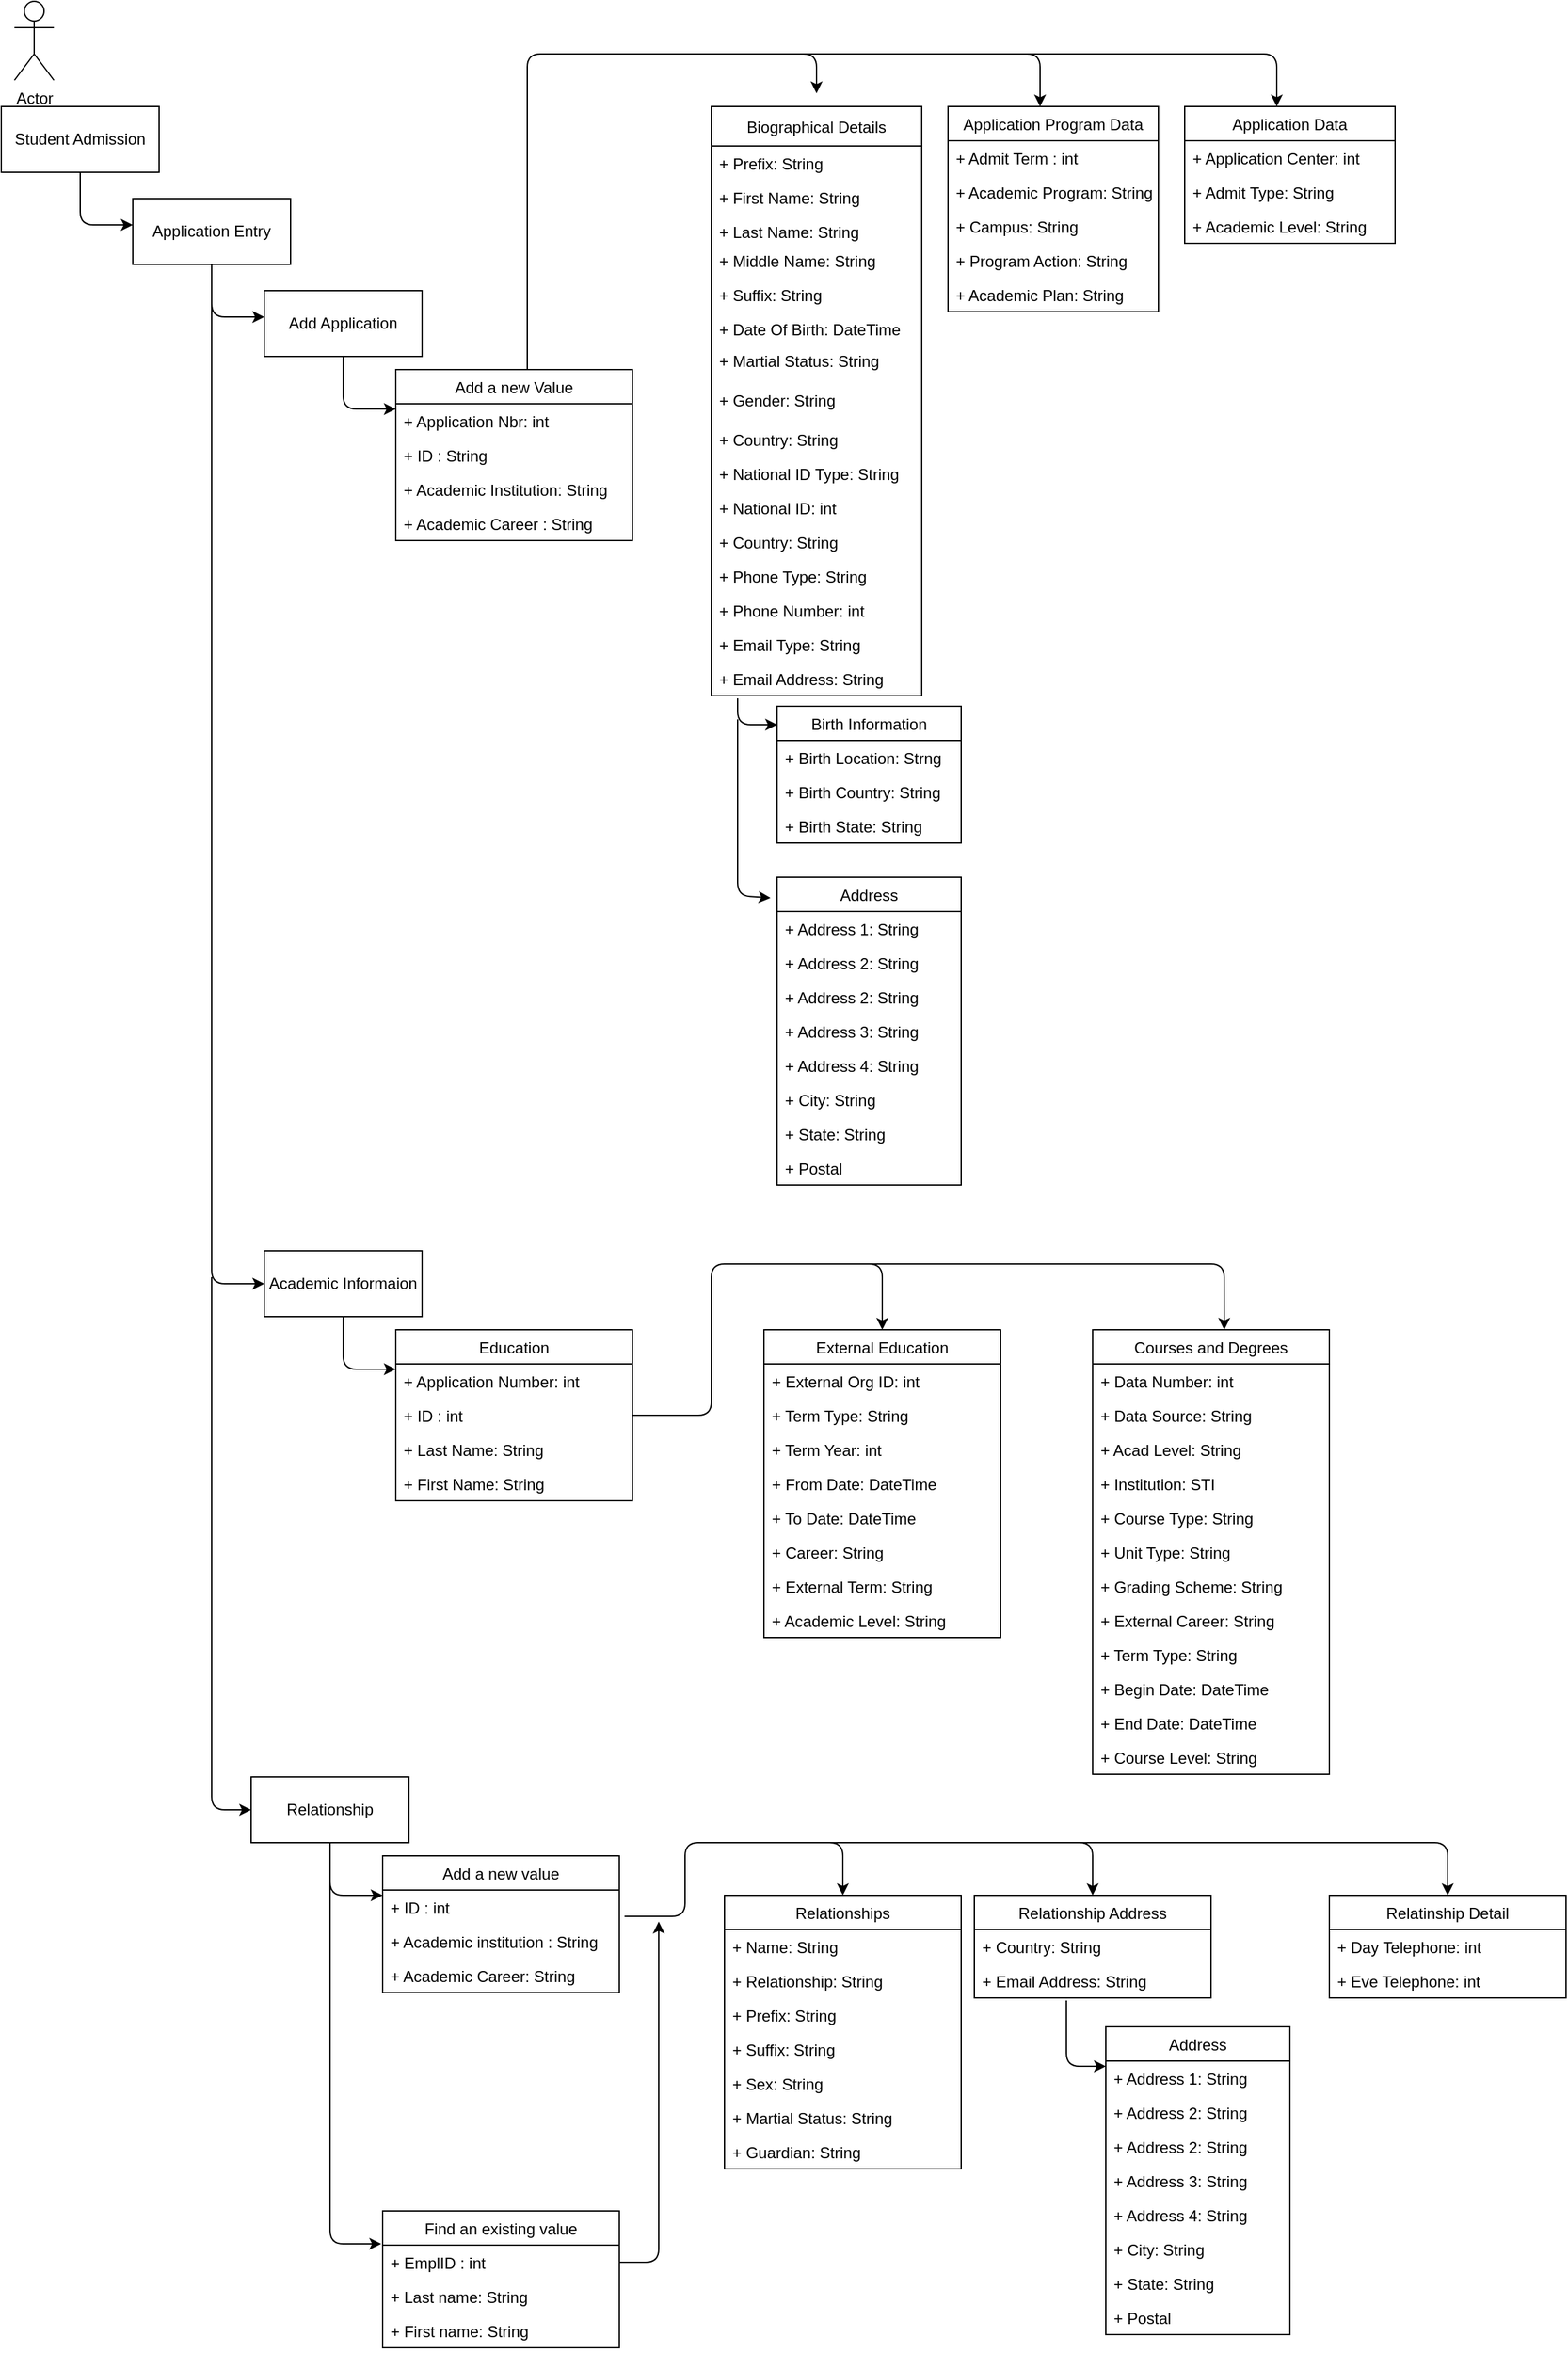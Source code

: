<mxfile compressed="false" version="13.7.3" type="github">
  <diagram id="Xkr1ojVR8jTouUEQAdM9" name="Page-1">
    <mxGraphModel dx="1279" dy="1789" grid="1" gridSize="10" guides="1" tooltips="1" connect="1" arrows="1" fold="1" page="1" pageScale="1" pageWidth="850" pageHeight="1100" background="none" math="0" shadow="0">
      <root>
        <mxCell id="0" />
        <mxCell id="1" parent="0" />
        <mxCell id="yJipTLfowuC2AWkGN2Az-1" value="Student Admission" style="rounded=0;whiteSpace=wrap;html=1;" parent="1" vertex="1">
          <mxGeometry x="20" y="-1000" width="120" height="50" as="geometry" />
        </mxCell>
        <mxCell id="yJipTLfowuC2AWkGN2Az-3" value="" style="endArrow=classic;html=1;exitX=0.5;exitY=1;exitDx=0;exitDy=0;" parent="1" source="yJipTLfowuC2AWkGN2Az-1" edge="1">
          <mxGeometry width="50" height="50" relative="1" as="geometry">
            <mxPoint x="80" y="-890" as="sourcePoint" />
            <mxPoint x="120" y="-910" as="targetPoint" />
            <Array as="points">
              <mxPoint x="80" y="-910" />
            </Array>
          </mxGeometry>
        </mxCell>
        <mxCell id="yJipTLfowuC2AWkGN2Az-4" value="Application Entry" style="rounded=0;whiteSpace=wrap;html=1;" parent="1" vertex="1">
          <mxGeometry x="120" y="-930" width="120" height="50" as="geometry" />
        </mxCell>
        <mxCell id="yJipTLfowuC2AWkGN2Az-5" value="" style="endArrow=classic;html=1;exitX=0.5;exitY=1;exitDx=0;exitDy=0;" parent="1" edge="1">
          <mxGeometry width="50" height="50" relative="1" as="geometry">
            <mxPoint x="180" y="-880" as="sourcePoint" />
            <mxPoint x="220" y="-840" as="targetPoint" />
            <Array as="points">
              <mxPoint x="180" y="-840" />
            </Array>
          </mxGeometry>
        </mxCell>
        <mxCell id="yJipTLfowuC2AWkGN2Az-7" value="Add Application" style="rounded=0;whiteSpace=wrap;html=1;" parent="1" vertex="1">
          <mxGeometry x="220" y="-860" width="120" height="50" as="geometry" />
        </mxCell>
        <mxCell id="yJipTLfowuC2AWkGN2Az-8" value="" style="endArrow=classic;html=1;exitX=0.5;exitY=1;exitDx=0;exitDy=0;" parent="1" edge="1">
          <mxGeometry width="50" height="50" relative="1" as="geometry">
            <mxPoint x="280" y="-810" as="sourcePoint" />
            <mxPoint x="320" y="-770" as="targetPoint" />
            <Array as="points">
              <mxPoint x="280" y="-770" />
            </Array>
          </mxGeometry>
        </mxCell>
        <mxCell id="yJipTLfowuC2AWkGN2Az-23" value="" style="endArrow=classic;html=1;" parent="1" edge="1">
          <mxGeometry width="50" height="50" relative="1" as="geometry">
            <mxPoint x="420" y="-800" as="sourcePoint" />
            <mxPoint x="640" y="-1010" as="targetPoint" />
            <Array as="points">
              <mxPoint x="420" y="-1040" />
              <mxPoint x="640" y="-1040" />
            </Array>
          </mxGeometry>
        </mxCell>
        <mxCell id="yJipTLfowuC2AWkGN2Az-25" value="" style="endArrow=classic;html=1;" parent="1" edge="1">
          <mxGeometry width="50" height="50" relative="1" as="geometry">
            <mxPoint x="620" y="-1040" as="sourcePoint" />
            <mxPoint x="810" y="-1000" as="targetPoint" />
            <Array as="points">
              <mxPoint x="810" y="-1040" />
            </Array>
          </mxGeometry>
        </mxCell>
        <mxCell id="yJipTLfowuC2AWkGN2Az-30" value="" style="endArrow=classic;html=1;" parent="1" edge="1">
          <mxGeometry width="50" height="50" relative="1" as="geometry">
            <mxPoint x="800" y="-1040" as="sourcePoint" />
            <mxPoint x="990" y="-1000" as="targetPoint" />
            <Array as="points">
              <mxPoint x="990" y="-1040" />
            </Array>
          </mxGeometry>
        </mxCell>
        <mxCell id="yJipTLfowuC2AWkGN2Az-39" value="" style="endArrow=classic;html=1;" parent="1" edge="1">
          <mxGeometry width="50" height="50" relative="1" as="geometry">
            <mxPoint x="580" y="-550" as="sourcePoint" />
            <mxPoint x="610" y="-530" as="targetPoint" />
            <Array as="points">
              <mxPoint x="580" y="-530" />
            </Array>
          </mxGeometry>
        </mxCell>
        <mxCell id="yJipTLfowuC2AWkGN2Az-51" value="+ Gender: String" style="text;strokeColor=none;fillColor=none;align=left;verticalAlign=top;spacingLeft=4;spacingRight=4;overflow=hidden;rotatable=0;points=[[0,0.5],[1,0.5]];portConstraint=eastwest;" parent="1" vertex="1">
          <mxGeometry x="560" y="-790" width="160" height="26" as="geometry" />
        </mxCell>
        <mxCell id="yJipTLfowuC2AWkGN2Az-68" value="" style="endArrow=classic;html=1;entryX=-0.036;entryY=0.067;entryDx=0;entryDy=0;entryPerimeter=0;" parent="1" target="yJipTLfowuC2AWkGN2Az-74" edge="1">
          <mxGeometry width="50" height="50" relative="1" as="geometry">
            <mxPoint x="580" y="-534" as="sourcePoint" />
            <mxPoint x="610" y="-374" as="targetPoint" />
            <Array as="points">
              <mxPoint x="580" y="-400" />
            </Array>
          </mxGeometry>
        </mxCell>
        <mxCell id="BVpUQjcPfSpx3a0FSW65-1" value="" style="endArrow=classic;html=1;entryX=0;entryY=0.5;entryDx=0;entryDy=0;" edge="1" parent="1" target="BVpUQjcPfSpx3a0FSW65-2">
          <mxGeometry width="50" height="50" relative="1" as="geometry">
            <mxPoint x="180" y="-850" as="sourcePoint" />
            <mxPoint x="220" y="-560" as="targetPoint" />
            <Array as="points">
              <mxPoint x="180" y="-105" />
            </Array>
          </mxGeometry>
        </mxCell>
        <mxCell id="BVpUQjcPfSpx3a0FSW65-2" value="Academic Informaion" style="rounded=0;whiteSpace=wrap;html=1;" vertex="1" parent="1">
          <mxGeometry x="220" y="-130" width="120" height="50" as="geometry" />
        </mxCell>
        <mxCell id="BVpUQjcPfSpx3a0FSW65-8" value="" style="endArrow=classic;html=1;exitX=0.5;exitY=1;exitDx=0;exitDy=0;" edge="1" parent="1">
          <mxGeometry width="50" height="50" relative="1" as="geometry">
            <mxPoint x="280" y="-80" as="sourcePoint" />
            <mxPoint x="320" y="-40" as="targetPoint" />
            <Array as="points">
              <mxPoint x="280" y="-40" />
            </Array>
          </mxGeometry>
        </mxCell>
        <mxCell id="BVpUQjcPfSpx3a0FSW65-14" value="" style="endArrow=classic;html=1;exitX=1;exitY=0.5;exitDx=0;exitDy=0;entryX=0.5;entryY=0;entryDx=0;entryDy=0;" edge="1" parent="1" source="BVpUQjcPfSpx3a0FSW65-5" target="BVpUQjcPfSpx3a0FSW65-9">
          <mxGeometry width="50" height="50" relative="1" as="geometry">
            <mxPoint x="510" y="40" as="sourcePoint" />
            <mxPoint x="560" y="-10" as="targetPoint" />
            <Array as="points">
              <mxPoint x="560" y="-5" />
              <mxPoint x="560" y="-120" />
              <mxPoint x="690" y="-120" />
            </Array>
          </mxGeometry>
        </mxCell>
        <mxCell id="BVpUQjcPfSpx3a0FSW65-16" value="" style="endArrow=classic;html=1;entryX=0.556;entryY=0;entryDx=0;entryDy=0;entryPerimeter=0;" edge="1" parent="1" target="BVpUQjcPfSpx3a0FSW65-17">
          <mxGeometry width="50" height="50" relative="1" as="geometry">
            <mxPoint x="670" y="-120" as="sourcePoint" />
            <mxPoint x="940" y="-120" as="targetPoint" />
            <Array as="points">
              <mxPoint x="950" y="-120" />
            </Array>
          </mxGeometry>
        </mxCell>
        <mxCell id="BVpUQjcPfSpx3a0FSW65-35" value="Relationship" style="rounded=0;whiteSpace=wrap;html=1;" vertex="1" parent="1">
          <mxGeometry x="210" y="270" width="120" height="50" as="geometry" />
        </mxCell>
        <mxCell id="BVpUQjcPfSpx3a0FSW65-36" value="" style="endArrow=classic;html=1;exitX=0.5;exitY=1;exitDx=0;exitDy=0;" edge="1" parent="1">
          <mxGeometry width="50" height="50" relative="1" as="geometry">
            <mxPoint x="270" y="320" as="sourcePoint" />
            <mxPoint x="310" y="360" as="targetPoint" />
            <Array as="points">
              <mxPoint x="270" y="360" />
            </Array>
          </mxGeometry>
        </mxCell>
        <mxCell id="BVpUQjcPfSpx3a0FSW65-42" value="" style="endArrow=classic;html=1;entryX=0;entryY=0.5;entryDx=0;entryDy=0;" edge="1" parent="1" target="BVpUQjcPfSpx3a0FSW65-35">
          <mxGeometry width="50" height="50" relative="1" as="geometry">
            <mxPoint x="180" y="-110" as="sourcePoint" />
            <mxPoint x="200" y="270" as="targetPoint" />
            <Array as="points">
              <mxPoint x="180" y="295" />
            </Array>
          </mxGeometry>
        </mxCell>
        <mxCell id="BVpUQjcPfSpx3a0FSW65-43" value="" style="endArrow=classic;html=1;exitX=1.022;exitY=0.769;exitDx=0;exitDy=0;exitPerimeter=0;entryX=0.5;entryY=0;entryDx=0;entryDy=0;" edge="1" parent="1" source="BVpUQjcPfSpx3a0FSW65-38" target="BVpUQjcPfSpx3a0FSW65-44">
          <mxGeometry width="50" height="50" relative="1" as="geometry">
            <mxPoint x="490" y="420" as="sourcePoint" />
            <mxPoint x="540" y="376" as="targetPoint" />
            <Array as="points">
              <mxPoint x="540" y="376" />
              <mxPoint x="540" y="320" />
              <mxPoint x="660" y="320" />
            </Array>
          </mxGeometry>
        </mxCell>
        <mxCell id="BVpUQjcPfSpx3a0FSW65-53" value="" style="endArrow=classic;html=1;entryX=0.5;entryY=0;entryDx=0;entryDy=0;" edge="1" parent="1" target="BVpUQjcPfSpx3a0FSW65-54">
          <mxGeometry width="50" height="50" relative="1" as="geometry">
            <mxPoint x="650" y="320" as="sourcePoint" />
            <mxPoint x="850" y="320" as="targetPoint" />
            <Array as="points">
              <mxPoint x="850" y="320" />
            </Array>
          </mxGeometry>
        </mxCell>
        <mxCell id="BVpUQjcPfSpx3a0FSW65-62" value="" style="endArrow=classic;html=1;entryX=0;entryY=0.154;entryDx=0;entryDy=0;entryPerimeter=0;" edge="1" parent="1" target="BVpUQjcPfSpx3a0FSW65-64">
          <mxGeometry width="50" height="50" relative="1" as="geometry">
            <mxPoint x="830" y="440" as="sourcePoint" />
            <mxPoint x="830" y="460" as="targetPoint" />
            <Array as="points">
              <mxPoint x="830" y="490" />
            </Array>
          </mxGeometry>
        </mxCell>
        <mxCell id="BVpUQjcPfSpx3a0FSW65-72" value="" style="endArrow=classic;html=1;entryX=0.5;entryY=0;entryDx=0;entryDy=0;" edge="1" parent="1" target="BVpUQjcPfSpx3a0FSW65-73">
          <mxGeometry width="50" height="50" relative="1" as="geometry">
            <mxPoint x="840" y="320" as="sourcePoint" />
            <mxPoint x="1160" y="350" as="targetPoint" />
            <Array as="points">
              <mxPoint x="1120" y="320" />
            </Array>
          </mxGeometry>
        </mxCell>
        <mxCell id="BVpUQjcPfSpx3a0FSW65-87" value="" style="endArrow=classic;html=1;entryX=-0.006;entryY=-0.038;entryDx=0;entryDy=0;entryPerimeter=0;" edge="1" parent="1" target="BVpUQjcPfSpx3a0FSW65-84">
          <mxGeometry width="50" height="50" relative="1" as="geometry">
            <mxPoint x="270" y="350" as="sourcePoint" />
            <mxPoint x="300" y="600" as="targetPoint" />
            <Array as="points">
              <mxPoint x="270" y="625" />
            </Array>
          </mxGeometry>
        </mxCell>
        <mxCell id="BVpUQjcPfSpx3a0FSW65-88" value="" style="endArrow=classic;html=1;exitX=1;exitY=0.5;exitDx=0;exitDy=0;" edge="1" parent="1" source="BVpUQjcPfSpx3a0FSW65-84">
          <mxGeometry width="50" height="50" relative="1" as="geometry">
            <mxPoint x="510" y="680" as="sourcePoint" />
            <mxPoint x="520" y="380" as="targetPoint" />
            <Array as="points">
              <mxPoint x="520" y="639" />
            </Array>
          </mxGeometry>
        </mxCell>
        <mxCell id="yJipTLfowuC2AWkGN2Az-13" value="Add a new Value" style="swimlane;fontStyle=0;childLayout=stackLayout;horizontal=1;startSize=26;fillColor=none;horizontalStack=0;resizeParent=1;resizeParentMax=0;resizeLast=0;collapsible=1;marginBottom=0;" parent="1" vertex="1">
          <mxGeometry x="320" y="-800" width="180" height="130" as="geometry" />
        </mxCell>
        <mxCell id="yJipTLfowuC2AWkGN2Az-14" value="+ Application Nbr: int" style="text;strokeColor=none;fillColor=none;align=left;verticalAlign=top;spacingLeft=4;spacingRight=4;overflow=hidden;rotatable=0;points=[[0,0.5],[1,0.5]];portConstraint=eastwest;" parent="yJipTLfowuC2AWkGN2Az-13" vertex="1">
          <mxGeometry y="26" width="180" height="26" as="geometry" />
        </mxCell>
        <mxCell id="yJipTLfowuC2AWkGN2Az-15" value="+ ID : String" style="text;strokeColor=none;fillColor=none;align=left;verticalAlign=top;spacingLeft=4;spacingRight=4;overflow=hidden;rotatable=0;points=[[0,0.5],[1,0.5]];portConstraint=eastwest;" parent="yJipTLfowuC2AWkGN2Az-13" vertex="1">
          <mxGeometry y="52" width="180" height="26" as="geometry" />
        </mxCell>
        <mxCell id="yJipTLfowuC2AWkGN2Az-16" value="+ Academic Institution: String" style="text;strokeColor=none;fillColor=none;align=left;verticalAlign=top;spacingLeft=4;spacingRight=4;overflow=hidden;rotatable=0;points=[[0,0.5],[1,0.5]];portConstraint=eastwest;" parent="yJipTLfowuC2AWkGN2Az-13" vertex="1">
          <mxGeometry y="78" width="180" height="26" as="geometry" />
        </mxCell>
        <mxCell id="yJipTLfowuC2AWkGN2Az-17" value="+ Academic Career : String" style="text;strokeColor=none;fillColor=none;align=left;verticalAlign=top;spacingLeft=4;spacingRight=4;overflow=hidden;rotatable=0;points=[[0,0.5],[1,0.5]];portConstraint=eastwest;" parent="yJipTLfowuC2AWkGN2Az-13" vertex="1">
          <mxGeometry y="104" width="180" height="26" as="geometry" />
        </mxCell>
        <mxCell id="yJipTLfowuC2AWkGN2Az-19" value="Biographical Details" style="swimlane;fontStyle=0;childLayout=stackLayout;horizontal=1;startSize=30;fillColor=none;horizontalStack=0;resizeParent=1;resizeParentMax=0;resizeLast=0;collapsible=1;marginBottom=0;" parent="1" vertex="1">
          <mxGeometry x="560" y="-1000" width="160" height="448" as="geometry" />
        </mxCell>
        <mxCell id="yJipTLfowuC2AWkGN2Az-20" value="+ Prefix: String" style="text;strokeColor=none;fillColor=none;align=left;verticalAlign=top;spacingLeft=4;spacingRight=4;overflow=hidden;rotatable=0;points=[[0,0.5],[1,0.5]];portConstraint=eastwest;" parent="yJipTLfowuC2AWkGN2Az-19" vertex="1">
          <mxGeometry y="30" width="160" height="26" as="geometry" />
        </mxCell>
        <mxCell id="yJipTLfowuC2AWkGN2Az-21" value="+ First Name: String" style="text;strokeColor=none;fillColor=none;align=left;verticalAlign=top;spacingLeft=4;spacingRight=4;overflow=hidden;rotatable=0;points=[[0,0.5],[1,0.5]];portConstraint=eastwest;" parent="yJipTLfowuC2AWkGN2Az-19" vertex="1">
          <mxGeometry y="56" width="160" height="26" as="geometry" />
        </mxCell>
        <mxCell id="yJipTLfowuC2AWkGN2Az-36" value="+ Last Name: String " style="text;strokeColor=none;fillColor=none;align=left;verticalAlign=top;spacingLeft=4;spacingRight=4;overflow=hidden;rotatable=0;points=[[0,0.5],[1,0.5]];portConstraint=eastwest;" parent="yJipTLfowuC2AWkGN2Az-19" vertex="1">
          <mxGeometry y="82" width="160" height="22" as="geometry" />
        </mxCell>
        <mxCell id="yJipTLfowuC2AWkGN2Az-22" value="+ Middle Name: String" style="text;strokeColor=none;fillColor=none;align=left;verticalAlign=top;spacingLeft=4;spacingRight=4;overflow=hidden;rotatable=0;points=[[0,0.5],[1,0.5]];portConstraint=eastwest;" parent="yJipTLfowuC2AWkGN2Az-19" vertex="1">
          <mxGeometry y="104" width="160" height="26" as="geometry" />
        </mxCell>
        <mxCell id="yJipTLfowuC2AWkGN2Az-37" value="+ Suffix: String" style="text;strokeColor=none;fillColor=none;align=left;verticalAlign=top;spacingLeft=4;spacingRight=4;overflow=hidden;rotatable=0;points=[[0,0.5],[1,0.5]];portConstraint=eastwest;" parent="yJipTLfowuC2AWkGN2Az-19" vertex="1">
          <mxGeometry y="130" width="160" height="26" as="geometry" />
        </mxCell>
        <mxCell id="yJipTLfowuC2AWkGN2Az-38" value="+ Date Of Birth: DateTime " style="text;strokeColor=none;fillColor=none;align=left;verticalAlign=top;spacingLeft=4;spacingRight=4;overflow=hidden;rotatable=0;points=[[0,0.5],[1,0.5]];portConstraint=eastwest;" parent="yJipTLfowuC2AWkGN2Az-19" vertex="1">
          <mxGeometry y="156" width="160" height="24" as="geometry" />
        </mxCell>
        <mxCell id="yJipTLfowuC2AWkGN2Az-50" value="+ Martial Status: String" style="text;strokeColor=none;fillColor=none;align=left;verticalAlign=top;spacingLeft=4;spacingRight=4;overflow=hidden;rotatable=0;points=[[0,0.5],[1,0.5]];portConstraint=eastwest;" parent="yJipTLfowuC2AWkGN2Az-19" vertex="1">
          <mxGeometry y="180" width="160" height="60" as="geometry" />
        </mxCell>
        <mxCell id="yJipTLfowuC2AWkGN2Az-52" value="+ Country: String" style="text;strokeColor=none;fillColor=none;align=left;verticalAlign=top;spacingLeft=4;spacingRight=4;overflow=hidden;rotatable=0;points=[[0,0.5],[1,0.5]];portConstraint=eastwest;" parent="yJipTLfowuC2AWkGN2Az-19" vertex="1">
          <mxGeometry y="240" width="160" height="26" as="geometry" />
        </mxCell>
        <mxCell id="yJipTLfowuC2AWkGN2Az-53" value="+ National ID Type: String" style="text;strokeColor=none;fillColor=none;align=left;verticalAlign=top;spacingLeft=4;spacingRight=4;overflow=hidden;rotatable=0;points=[[0,0.5],[1,0.5]];portConstraint=eastwest;" parent="yJipTLfowuC2AWkGN2Az-19" vertex="1">
          <mxGeometry y="266" width="160" height="26" as="geometry" />
        </mxCell>
        <mxCell id="yJipTLfowuC2AWkGN2Az-54" value="+ National ID: int" style="text;strokeColor=none;fillColor=none;align=left;verticalAlign=top;spacingLeft=4;spacingRight=4;overflow=hidden;rotatable=0;points=[[0,0.5],[1,0.5]];portConstraint=eastwest;" parent="yJipTLfowuC2AWkGN2Az-19" vertex="1">
          <mxGeometry y="292" width="160" height="26" as="geometry" />
        </mxCell>
        <mxCell id="yJipTLfowuC2AWkGN2Az-66" value="+ Country: String" style="text;strokeColor=none;fillColor=none;align=left;verticalAlign=top;spacingLeft=4;spacingRight=4;overflow=hidden;rotatable=0;points=[[0,0.5],[1,0.5]];portConstraint=eastwest;" parent="yJipTLfowuC2AWkGN2Az-19" vertex="1">
          <mxGeometry y="318" width="160" height="26" as="geometry" />
        </mxCell>
        <mxCell id="yJipTLfowuC2AWkGN2Az-86" value="+ Phone Type: String" style="text;strokeColor=none;fillColor=none;align=left;verticalAlign=top;spacingLeft=4;spacingRight=4;overflow=hidden;rotatable=0;points=[[0,0.5],[1,0.5]];portConstraint=eastwest;" parent="yJipTLfowuC2AWkGN2Az-19" vertex="1">
          <mxGeometry y="344" width="160" height="26" as="geometry" />
        </mxCell>
        <mxCell id="yJipTLfowuC2AWkGN2Az-87" value="+ Phone Number: int" style="text;strokeColor=none;fillColor=none;align=left;verticalAlign=top;spacingLeft=4;spacingRight=4;overflow=hidden;rotatable=0;points=[[0,0.5],[1,0.5]];portConstraint=eastwest;" parent="yJipTLfowuC2AWkGN2Az-19" vertex="1">
          <mxGeometry y="370" width="160" height="26" as="geometry" />
        </mxCell>
        <mxCell id="yJipTLfowuC2AWkGN2Az-88" value="+ Email Type: String" style="text;strokeColor=none;fillColor=none;align=left;verticalAlign=top;spacingLeft=4;spacingRight=4;overflow=hidden;rotatable=0;points=[[0,0.5],[1,0.5]];portConstraint=eastwest;" parent="yJipTLfowuC2AWkGN2Az-19" vertex="1">
          <mxGeometry y="396" width="160" height="26" as="geometry" />
        </mxCell>
        <mxCell id="yJipTLfowuC2AWkGN2Az-89" value="+ Email Address: String" style="text;strokeColor=none;fillColor=none;align=left;verticalAlign=top;spacingLeft=4;spacingRight=4;overflow=hidden;rotatable=0;points=[[0,0.5],[1,0.5]];portConstraint=eastwest;" parent="yJipTLfowuC2AWkGN2Az-19" vertex="1">
          <mxGeometry y="422" width="160" height="26" as="geometry" />
        </mxCell>
        <mxCell id="yJipTLfowuC2AWkGN2Az-26" value="Application Program Data" style="swimlane;fontStyle=0;childLayout=stackLayout;horizontal=1;startSize=26;fillColor=none;horizontalStack=0;resizeParent=1;resizeParentMax=0;resizeLast=0;collapsible=1;marginBottom=0;" parent="1" vertex="1">
          <mxGeometry x="740" y="-1000" width="160" height="156" as="geometry" />
        </mxCell>
        <mxCell id="yJipTLfowuC2AWkGN2Az-27" value="+ Admit Term : int" style="text;strokeColor=none;fillColor=none;align=left;verticalAlign=top;spacingLeft=4;spacingRight=4;overflow=hidden;rotatable=0;points=[[0,0.5],[1,0.5]];portConstraint=eastwest;" parent="yJipTLfowuC2AWkGN2Az-26" vertex="1">
          <mxGeometry y="26" width="160" height="26" as="geometry" />
        </mxCell>
        <mxCell id="yJipTLfowuC2AWkGN2Az-28" value="+ Academic Program: String" style="text;strokeColor=none;fillColor=none;align=left;verticalAlign=top;spacingLeft=4;spacingRight=4;overflow=hidden;rotatable=0;points=[[0,0.5],[1,0.5]];portConstraint=eastwest;" parent="yJipTLfowuC2AWkGN2Az-26" vertex="1">
          <mxGeometry y="52" width="160" height="26" as="geometry" />
        </mxCell>
        <mxCell id="yJipTLfowuC2AWkGN2Az-29" value="+ Campus: String" style="text;strokeColor=none;fillColor=none;align=left;verticalAlign=top;spacingLeft=4;spacingRight=4;overflow=hidden;rotatable=0;points=[[0,0.5],[1,0.5]];portConstraint=eastwest;" parent="yJipTLfowuC2AWkGN2Az-26" vertex="1">
          <mxGeometry y="78" width="160" height="26" as="geometry" />
        </mxCell>
        <mxCell id="yJipTLfowuC2AWkGN2Az-90" value="+ Program Action: String" style="text;strokeColor=none;fillColor=none;align=left;verticalAlign=top;spacingLeft=4;spacingRight=4;overflow=hidden;rotatable=0;points=[[0,0.5],[1,0.5]];portConstraint=eastwest;" parent="yJipTLfowuC2AWkGN2Az-26" vertex="1">
          <mxGeometry y="104" width="160" height="26" as="geometry" />
        </mxCell>
        <mxCell id="yJipTLfowuC2AWkGN2Az-91" value="+ Academic Plan: String" style="text;strokeColor=none;fillColor=none;align=left;verticalAlign=top;spacingLeft=4;spacingRight=4;overflow=hidden;rotatable=0;points=[[0,0.5],[1,0.5]];portConstraint=eastwest;" parent="yJipTLfowuC2AWkGN2Az-26" vertex="1">
          <mxGeometry y="130" width="160" height="26" as="geometry" />
        </mxCell>
        <mxCell id="yJipTLfowuC2AWkGN2Az-45" value="Birth Information" style="swimlane;fontStyle=0;childLayout=stackLayout;horizontal=1;startSize=26;fillColor=none;horizontalStack=0;resizeParent=1;resizeParentMax=0;resizeLast=0;collapsible=1;marginBottom=0;" parent="1" vertex="1">
          <mxGeometry x="610" y="-544" width="140" height="104" as="geometry">
            <mxRectangle x="670" y="-90" width="120" height="26" as="alternateBounds" />
          </mxGeometry>
        </mxCell>
        <mxCell id="yJipTLfowuC2AWkGN2Az-46" value="+ Birth Location: Strng" style="text;strokeColor=none;fillColor=none;align=left;verticalAlign=top;spacingLeft=4;spacingRight=4;overflow=hidden;rotatable=0;points=[[0,0.5],[1,0.5]];portConstraint=eastwest;" parent="yJipTLfowuC2AWkGN2Az-45" vertex="1">
          <mxGeometry y="26" width="140" height="26" as="geometry" />
        </mxCell>
        <mxCell id="yJipTLfowuC2AWkGN2Az-47" value="+ Birth Country: String" style="text;strokeColor=none;fillColor=none;align=left;verticalAlign=top;spacingLeft=4;spacingRight=4;overflow=hidden;rotatable=0;points=[[0,0.5],[1,0.5]];portConstraint=eastwest;" parent="yJipTLfowuC2AWkGN2Az-45" vertex="1">
          <mxGeometry y="52" width="140" height="26" as="geometry" />
        </mxCell>
        <mxCell id="yJipTLfowuC2AWkGN2Az-48" value="+ Birth State: String" style="text;strokeColor=none;fillColor=none;align=left;verticalAlign=top;spacingLeft=4;spacingRight=4;overflow=hidden;rotatable=0;points=[[0,0.5],[1,0.5]];portConstraint=eastwest;" parent="yJipTLfowuC2AWkGN2Az-45" vertex="1">
          <mxGeometry y="78" width="140" height="26" as="geometry" />
        </mxCell>
        <mxCell id="yJipTLfowuC2AWkGN2Az-74" value="Address" style="swimlane;fontStyle=0;childLayout=stackLayout;horizontal=1;startSize=26;fillColor=none;horizontalStack=0;resizeParent=1;resizeParentMax=0;resizeLast=0;collapsible=1;marginBottom=0;" parent="1" vertex="1">
          <mxGeometry x="610" y="-414" width="140" height="234" as="geometry" />
        </mxCell>
        <mxCell id="yJipTLfowuC2AWkGN2Az-75" value="+ Address 1: String" style="text;strokeColor=none;fillColor=none;align=left;verticalAlign=top;spacingLeft=4;spacingRight=4;overflow=hidden;rotatable=0;points=[[0,0.5],[1,0.5]];portConstraint=eastwest;" parent="yJipTLfowuC2AWkGN2Az-74" vertex="1">
          <mxGeometry y="26" width="140" height="26" as="geometry" />
        </mxCell>
        <mxCell id="yJipTLfowuC2AWkGN2Az-85" value="+ Address 2: String" style="text;strokeColor=none;fillColor=none;align=left;verticalAlign=top;spacingLeft=4;spacingRight=4;overflow=hidden;rotatable=0;points=[[0,0.5],[1,0.5]];portConstraint=eastwest;" parent="yJipTLfowuC2AWkGN2Az-74" vertex="1">
          <mxGeometry y="52" width="140" height="26" as="geometry" />
        </mxCell>
        <mxCell id="yJipTLfowuC2AWkGN2Az-76" value="+ Address 2: String" style="text;strokeColor=none;fillColor=none;align=left;verticalAlign=top;spacingLeft=4;spacingRight=4;overflow=hidden;rotatable=0;points=[[0,0.5],[1,0.5]];portConstraint=eastwest;" parent="yJipTLfowuC2AWkGN2Az-74" vertex="1">
          <mxGeometry y="78" width="140" height="26" as="geometry" />
        </mxCell>
        <mxCell id="yJipTLfowuC2AWkGN2Az-77" value="+ Address 3: String" style="text;strokeColor=none;fillColor=none;align=left;verticalAlign=top;spacingLeft=4;spacingRight=4;overflow=hidden;rotatable=0;points=[[0,0.5],[1,0.5]];portConstraint=eastwest;" parent="yJipTLfowuC2AWkGN2Az-74" vertex="1">
          <mxGeometry y="104" width="140" height="26" as="geometry" />
        </mxCell>
        <mxCell id="yJipTLfowuC2AWkGN2Az-78" value="+ Address 4: String" style="text;strokeColor=none;fillColor=none;align=left;verticalAlign=top;spacingLeft=4;spacingRight=4;overflow=hidden;rotatable=0;points=[[0,0.5],[1,0.5]];portConstraint=eastwest;" parent="yJipTLfowuC2AWkGN2Az-74" vertex="1">
          <mxGeometry y="130" width="140" height="26" as="geometry" />
        </mxCell>
        <mxCell id="yJipTLfowuC2AWkGN2Az-82" value="+ City: String" style="text;strokeColor=none;fillColor=none;align=left;verticalAlign=top;spacingLeft=4;spacingRight=4;overflow=hidden;rotatable=0;points=[[0,0.5],[1,0.5]];portConstraint=eastwest;" parent="yJipTLfowuC2AWkGN2Az-74" vertex="1">
          <mxGeometry y="156" width="140" height="26" as="geometry" />
        </mxCell>
        <mxCell id="yJipTLfowuC2AWkGN2Az-83" value="+ State: String" style="text;strokeColor=none;fillColor=none;align=left;verticalAlign=top;spacingLeft=4;spacingRight=4;overflow=hidden;rotatable=0;points=[[0,0.5],[1,0.5]];portConstraint=eastwest;" parent="yJipTLfowuC2AWkGN2Az-74" vertex="1">
          <mxGeometry y="182" width="140" height="26" as="geometry" />
        </mxCell>
        <mxCell id="yJipTLfowuC2AWkGN2Az-84" value="+ Postal" style="text;strokeColor=none;fillColor=none;align=left;verticalAlign=top;spacingLeft=4;spacingRight=4;overflow=hidden;rotatable=0;points=[[0,0.5],[1,0.5]];portConstraint=eastwest;" parent="yJipTLfowuC2AWkGN2Az-74" vertex="1">
          <mxGeometry y="208" width="140" height="26" as="geometry" />
        </mxCell>
        <mxCell id="yJipTLfowuC2AWkGN2Az-31" value="Application Data" style="swimlane;fontStyle=0;childLayout=stackLayout;horizontal=1;startSize=26;fillColor=none;horizontalStack=0;resizeParent=1;resizeParentMax=0;resizeLast=0;collapsible=1;marginBottom=0;" parent="1" vertex="1">
          <mxGeometry x="920" y="-1000" width="160" height="104" as="geometry" />
        </mxCell>
        <mxCell id="yJipTLfowuC2AWkGN2Az-32" value="+ Application Center: int" style="text;strokeColor=none;fillColor=none;align=left;verticalAlign=top;spacingLeft=4;spacingRight=4;overflow=hidden;rotatable=0;points=[[0,0.5],[1,0.5]];portConstraint=eastwest;" parent="yJipTLfowuC2AWkGN2Az-31" vertex="1">
          <mxGeometry y="26" width="160" height="26" as="geometry" />
        </mxCell>
        <mxCell id="yJipTLfowuC2AWkGN2Az-33" value="+ Admit Type: String" style="text;strokeColor=none;fillColor=none;align=left;verticalAlign=top;spacingLeft=4;spacingRight=4;overflow=hidden;rotatable=0;points=[[0,0.5],[1,0.5]];portConstraint=eastwest;" parent="yJipTLfowuC2AWkGN2Az-31" vertex="1">
          <mxGeometry y="52" width="160" height="26" as="geometry" />
        </mxCell>
        <mxCell id="yJipTLfowuC2AWkGN2Az-34" value="+ Academic Level: String" style="text;strokeColor=none;fillColor=none;align=left;verticalAlign=top;spacingLeft=4;spacingRight=4;overflow=hidden;rotatable=0;points=[[0,0.5],[1,0.5]];portConstraint=eastwest;" parent="yJipTLfowuC2AWkGN2Az-31" vertex="1">
          <mxGeometry y="78" width="160" height="26" as="geometry" />
        </mxCell>
        <mxCell id="BVpUQjcPfSpx3a0FSW65-3" value="Education" style="swimlane;fontStyle=0;childLayout=stackLayout;horizontal=1;startSize=26;fillColor=none;horizontalStack=0;resizeParent=1;resizeParentMax=0;resizeLast=0;collapsible=1;marginBottom=0;" vertex="1" parent="1">
          <mxGeometry x="320" y="-70" width="180" height="130" as="geometry" />
        </mxCell>
        <mxCell id="BVpUQjcPfSpx3a0FSW65-4" value="+ Application Number: int" style="text;strokeColor=none;fillColor=none;align=left;verticalAlign=top;spacingLeft=4;spacingRight=4;overflow=hidden;rotatable=0;points=[[0,0.5],[1,0.5]];portConstraint=eastwest;" vertex="1" parent="BVpUQjcPfSpx3a0FSW65-3">
          <mxGeometry y="26" width="180" height="26" as="geometry" />
        </mxCell>
        <mxCell id="BVpUQjcPfSpx3a0FSW65-5" value="+ ID : int" style="text;strokeColor=none;fillColor=none;align=left;verticalAlign=top;spacingLeft=4;spacingRight=4;overflow=hidden;rotatable=0;points=[[0,0.5],[1,0.5]];portConstraint=eastwest;" vertex="1" parent="BVpUQjcPfSpx3a0FSW65-3">
          <mxGeometry y="52" width="180" height="26" as="geometry" />
        </mxCell>
        <mxCell id="BVpUQjcPfSpx3a0FSW65-6" value="+ Last Name: String" style="text;strokeColor=none;fillColor=none;align=left;verticalAlign=top;spacingLeft=4;spacingRight=4;overflow=hidden;rotatable=0;points=[[0,0.5],[1,0.5]];portConstraint=eastwest;" vertex="1" parent="BVpUQjcPfSpx3a0FSW65-3">
          <mxGeometry y="78" width="180" height="26" as="geometry" />
        </mxCell>
        <mxCell id="BVpUQjcPfSpx3a0FSW65-7" value="+ First Name: String" style="text;strokeColor=none;fillColor=none;align=left;verticalAlign=top;spacingLeft=4;spacingRight=4;overflow=hidden;rotatable=0;points=[[0,0.5],[1,0.5]];portConstraint=eastwest;" vertex="1" parent="BVpUQjcPfSpx3a0FSW65-3">
          <mxGeometry y="104" width="180" height="26" as="geometry" />
        </mxCell>
        <mxCell id="BVpUQjcPfSpx3a0FSW65-9" value="External Education" style="swimlane;fontStyle=0;childLayout=stackLayout;horizontal=1;startSize=26;fillColor=none;horizontalStack=0;resizeParent=1;resizeParentMax=0;resizeLast=0;collapsible=1;marginBottom=0;" vertex="1" parent="1">
          <mxGeometry x="600" y="-70" width="180" height="234" as="geometry" />
        </mxCell>
        <mxCell id="BVpUQjcPfSpx3a0FSW65-10" value="+ External Org ID: int" style="text;strokeColor=none;fillColor=none;align=left;verticalAlign=top;spacingLeft=4;spacingRight=4;overflow=hidden;rotatable=0;points=[[0,0.5],[1,0.5]];portConstraint=eastwest;" vertex="1" parent="BVpUQjcPfSpx3a0FSW65-9">
          <mxGeometry y="26" width="180" height="26" as="geometry" />
        </mxCell>
        <mxCell id="BVpUQjcPfSpx3a0FSW65-11" value="+ Term Type: String" style="text;strokeColor=none;fillColor=none;align=left;verticalAlign=top;spacingLeft=4;spacingRight=4;overflow=hidden;rotatable=0;points=[[0,0.5],[1,0.5]];portConstraint=eastwest;" vertex="1" parent="BVpUQjcPfSpx3a0FSW65-9">
          <mxGeometry y="52" width="180" height="26" as="geometry" />
        </mxCell>
        <mxCell id="BVpUQjcPfSpx3a0FSW65-12" value="+ Term Year: int" style="text;strokeColor=none;fillColor=none;align=left;verticalAlign=top;spacingLeft=4;spacingRight=4;overflow=hidden;rotatable=0;points=[[0,0.5],[1,0.5]];portConstraint=eastwest;" vertex="1" parent="BVpUQjcPfSpx3a0FSW65-9">
          <mxGeometry y="78" width="180" height="26" as="geometry" />
        </mxCell>
        <mxCell id="BVpUQjcPfSpx3a0FSW65-13" value="+ From Date: DateTime" style="text;strokeColor=none;fillColor=none;align=left;verticalAlign=top;spacingLeft=4;spacingRight=4;overflow=hidden;rotatable=0;points=[[0,0.5],[1,0.5]];portConstraint=eastwest;" vertex="1" parent="BVpUQjcPfSpx3a0FSW65-9">
          <mxGeometry y="104" width="180" height="26" as="geometry" />
        </mxCell>
        <mxCell id="BVpUQjcPfSpx3a0FSW65-22" value="+ To Date: DateTime" style="text;strokeColor=none;fillColor=none;align=left;verticalAlign=top;spacingLeft=4;spacingRight=4;overflow=hidden;rotatable=0;points=[[0,0.5],[1,0.5]];portConstraint=eastwest;" vertex="1" parent="BVpUQjcPfSpx3a0FSW65-9">
          <mxGeometry y="130" width="180" height="26" as="geometry" />
        </mxCell>
        <mxCell id="BVpUQjcPfSpx3a0FSW65-23" value="+ Career: String" style="text;strokeColor=none;fillColor=none;align=left;verticalAlign=top;spacingLeft=4;spacingRight=4;overflow=hidden;rotatable=0;points=[[0,0.5],[1,0.5]];portConstraint=eastwest;" vertex="1" parent="BVpUQjcPfSpx3a0FSW65-9">
          <mxGeometry y="156" width="180" height="26" as="geometry" />
        </mxCell>
        <mxCell id="BVpUQjcPfSpx3a0FSW65-24" value="+ External Term: String" style="text;strokeColor=none;fillColor=none;align=left;verticalAlign=top;spacingLeft=4;spacingRight=4;overflow=hidden;rotatable=0;points=[[0,0.5],[1,0.5]];portConstraint=eastwest;" vertex="1" parent="BVpUQjcPfSpx3a0FSW65-9">
          <mxGeometry y="182" width="180" height="26" as="geometry" />
        </mxCell>
        <mxCell id="BVpUQjcPfSpx3a0FSW65-25" value="+ Academic Level: String" style="text;strokeColor=none;fillColor=none;align=left;verticalAlign=top;spacingLeft=4;spacingRight=4;overflow=hidden;rotatable=0;points=[[0,0.5],[1,0.5]];portConstraint=eastwest;" vertex="1" parent="BVpUQjcPfSpx3a0FSW65-9">
          <mxGeometry y="208" width="180" height="26" as="geometry" />
        </mxCell>
        <mxCell id="BVpUQjcPfSpx3a0FSW65-17" value="Courses and Degrees" style="swimlane;fontStyle=0;childLayout=stackLayout;horizontal=1;startSize=26;fillColor=none;horizontalStack=0;resizeParent=1;resizeParentMax=0;resizeLast=0;collapsible=1;marginBottom=0;" vertex="1" parent="1">
          <mxGeometry x="850" y="-70" width="180" height="338" as="geometry" />
        </mxCell>
        <mxCell id="BVpUQjcPfSpx3a0FSW65-18" value="+ Data Number: int" style="text;strokeColor=none;fillColor=none;align=left;verticalAlign=top;spacingLeft=4;spacingRight=4;overflow=hidden;rotatable=0;points=[[0,0.5],[1,0.5]];portConstraint=eastwest;" vertex="1" parent="BVpUQjcPfSpx3a0FSW65-17">
          <mxGeometry y="26" width="180" height="26" as="geometry" />
        </mxCell>
        <mxCell id="BVpUQjcPfSpx3a0FSW65-19" value="+ Data Source: String" style="text;strokeColor=none;fillColor=none;align=left;verticalAlign=top;spacingLeft=4;spacingRight=4;overflow=hidden;rotatable=0;points=[[0,0.5],[1,0.5]];portConstraint=eastwest;" vertex="1" parent="BVpUQjcPfSpx3a0FSW65-17">
          <mxGeometry y="52" width="180" height="26" as="geometry" />
        </mxCell>
        <mxCell id="BVpUQjcPfSpx3a0FSW65-20" value="+ Acad Level: String" style="text;strokeColor=none;fillColor=none;align=left;verticalAlign=top;spacingLeft=4;spacingRight=4;overflow=hidden;rotatable=0;points=[[0,0.5],[1,0.5]];portConstraint=eastwest;" vertex="1" parent="BVpUQjcPfSpx3a0FSW65-17">
          <mxGeometry y="78" width="180" height="26" as="geometry" />
        </mxCell>
        <mxCell id="BVpUQjcPfSpx3a0FSW65-21" value="+ Institution: STI" style="text;strokeColor=none;fillColor=none;align=left;verticalAlign=top;spacingLeft=4;spacingRight=4;overflow=hidden;rotatable=0;points=[[0,0.5],[1,0.5]];portConstraint=eastwest;" vertex="1" parent="BVpUQjcPfSpx3a0FSW65-17">
          <mxGeometry y="104" width="180" height="26" as="geometry" />
        </mxCell>
        <mxCell id="BVpUQjcPfSpx3a0FSW65-26" value="+ Course Type: String" style="text;strokeColor=none;fillColor=none;align=left;verticalAlign=top;spacingLeft=4;spacingRight=4;overflow=hidden;rotatable=0;points=[[0,0.5],[1,0.5]];portConstraint=eastwest;" vertex="1" parent="BVpUQjcPfSpx3a0FSW65-17">
          <mxGeometry y="130" width="180" height="26" as="geometry" />
        </mxCell>
        <mxCell id="BVpUQjcPfSpx3a0FSW65-27" value="+ Unit Type: String" style="text;strokeColor=none;fillColor=none;align=left;verticalAlign=top;spacingLeft=4;spacingRight=4;overflow=hidden;rotatable=0;points=[[0,0.5],[1,0.5]];portConstraint=eastwest;" vertex="1" parent="BVpUQjcPfSpx3a0FSW65-17">
          <mxGeometry y="156" width="180" height="26" as="geometry" />
        </mxCell>
        <mxCell id="BVpUQjcPfSpx3a0FSW65-28" value="+ Grading Scheme: String" style="text;strokeColor=none;fillColor=none;align=left;verticalAlign=top;spacingLeft=4;spacingRight=4;overflow=hidden;rotatable=0;points=[[0,0.5],[1,0.5]];portConstraint=eastwest;" vertex="1" parent="BVpUQjcPfSpx3a0FSW65-17">
          <mxGeometry y="182" width="180" height="26" as="geometry" />
        </mxCell>
        <mxCell id="BVpUQjcPfSpx3a0FSW65-30" value="+ External Career: String" style="text;strokeColor=none;fillColor=none;align=left;verticalAlign=top;spacingLeft=4;spacingRight=4;overflow=hidden;rotatable=0;points=[[0,0.5],[1,0.5]];portConstraint=eastwest;" vertex="1" parent="BVpUQjcPfSpx3a0FSW65-17">
          <mxGeometry y="208" width="180" height="26" as="geometry" />
        </mxCell>
        <mxCell id="BVpUQjcPfSpx3a0FSW65-31" value="+ Term Type: String" style="text;strokeColor=none;fillColor=none;align=left;verticalAlign=top;spacingLeft=4;spacingRight=4;overflow=hidden;rotatable=0;points=[[0,0.5],[1,0.5]];portConstraint=eastwest;" vertex="1" parent="BVpUQjcPfSpx3a0FSW65-17">
          <mxGeometry y="234" width="180" height="26" as="geometry" />
        </mxCell>
        <mxCell id="BVpUQjcPfSpx3a0FSW65-32" value="+ Begin Date: DateTime" style="text;strokeColor=none;fillColor=none;align=left;verticalAlign=top;spacingLeft=4;spacingRight=4;overflow=hidden;rotatable=0;points=[[0,0.5],[1,0.5]];portConstraint=eastwest;" vertex="1" parent="BVpUQjcPfSpx3a0FSW65-17">
          <mxGeometry y="260" width="180" height="26" as="geometry" />
        </mxCell>
        <mxCell id="BVpUQjcPfSpx3a0FSW65-33" value="+ End Date: DateTime" style="text;strokeColor=none;fillColor=none;align=left;verticalAlign=top;spacingLeft=4;spacingRight=4;overflow=hidden;rotatable=0;points=[[0,0.5],[1,0.5]];portConstraint=eastwest;" vertex="1" parent="BVpUQjcPfSpx3a0FSW65-17">
          <mxGeometry y="286" width="180" height="26" as="geometry" />
        </mxCell>
        <mxCell id="BVpUQjcPfSpx3a0FSW65-34" value="+ Course Level: String" style="text;strokeColor=none;fillColor=none;align=left;verticalAlign=top;spacingLeft=4;spacingRight=4;overflow=hidden;rotatable=0;points=[[0,0.5],[1,0.5]];portConstraint=eastwest;" vertex="1" parent="BVpUQjcPfSpx3a0FSW65-17">
          <mxGeometry y="312" width="180" height="26" as="geometry" />
        </mxCell>
        <mxCell id="BVpUQjcPfSpx3a0FSW65-37" value="Add a new value" style="swimlane;fontStyle=0;childLayout=stackLayout;horizontal=1;startSize=26;fillColor=none;horizontalStack=0;resizeParent=1;resizeParentMax=0;resizeLast=0;collapsible=1;marginBottom=0;" vertex="1" parent="1">
          <mxGeometry x="310" y="330" width="180" height="104" as="geometry" />
        </mxCell>
        <mxCell id="BVpUQjcPfSpx3a0FSW65-38" value="+ ID : int" style="text;strokeColor=none;fillColor=none;align=left;verticalAlign=top;spacingLeft=4;spacingRight=4;overflow=hidden;rotatable=0;points=[[0,0.5],[1,0.5]];portConstraint=eastwest;" vertex="1" parent="BVpUQjcPfSpx3a0FSW65-37">
          <mxGeometry y="26" width="180" height="26" as="geometry" />
        </mxCell>
        <mxCell id="BVpUQjcPfSpx3a0FSW65-39" value="+ Academic institution : String" style="text;strokeColor=none;fillColor=none;align=left;verticalAlign=top;spacingLeft=4;spacingRight=4;overflow=hidden;rotatable=0;points=[[0,0.5],[1,0.5]];portConstraint=eastwest;" vertex="1" parent="BVpUQjcPfSpx3a0FSW65-37">
          <mxGeometry y="52" width="180" height="26" as="geometry" />
        </mxCell>
        <mxCell id="BVpUQjcPfSpx3a0FSW65-40" value="+ Academic Career: String" style="text;strokeColor=none;fillColor=none;align=left;verticalAlign=top;spacingLeft=4;spacingRight=4;overflow=hidden;rotatable=0;points=[[0,0.5],[1,0.5]];portConstraint=eastwest;" vertex="1" parent="BVpUQjcPfSpx3a0FSW65-37">
          <mxGeometry y="78" width="180" height="26" as="geometry" />
        </mxCell>
        <mxCell id="BVpUQjcPfSpx3a0FSW65-44" value="Relationships" style="swimlane;fontStyle=0;childLayout=stackLayout;horizontal=1;startSize=26;fillColor=none;horizontalStack=0;resizeParent=1;resizeParentMax=0;resizeLast=0;collapsible=1;marginBottom=0;" vertex="1" parent="1">
          <mxGeometry x="570" y="360" width="180" height="208" as="geometry" />
        </mxCell>
        <mxCell id="BVpUQjcPfSpx3a0FSW65-45" value="+ Name: String" style="text;strokeColor=none;fillColor=none;align=left;verticalAlign=top;spacingLeft=4;spacingRight=4;overflow=hidden;rotatable=0;points=[[0,0.5],[1,0.5]];portConstraint=eastwest;" vertex="1" parent="BVpUQjcPfSpx3a0FSW65-44">
          <mxGeometry y="26" width="180" height="26" as="geometry" />
        </mxCell>
        <mxCell id="BVpUQjcPfSpx3a0FSW65-46" value="+ Relationship: String" style="text;strokeColor=none;fillColor=none;align=left;verticalAlign=top;spacingLeft=4;spacingRight=4;overflow=hidden;rotatable=0;points=[[0,0.5],[1,0.5]];portConstraint=eastwest;" vertex="1" parent="BVpUQjcPfSpx3a0FSW65-44">
          <mxGeometry y="52" width="180" height="26" as="geometry" />
        </mxCell>
        <mxCell id="BVpUQjcPfSpx3a0FSW65-47" value="+ Prefix: String" style="text;strokeColor=none;fillColor=none;align=left;verticalAlign=top;spacingLeft=4;spacingRight=4;overflow=hidden;rotatable=0;points=[[0,0.5],[1,0.5]];portConstraint=eastwest;" vertex="1" parent="BVpUQjcPfSpx3a0FSW65-44">
          <mxGeometry y="78" width="180" height="26" as="geometry" />
        </mxCell>
        <mxCell id="BVpUQjcPfSpx3a0FSW65-48" value="+ Suffix: String" style="text;strokeColor=none;fillColor=none;align=left;verticalAlign=top;spacingLeft=4;spacingRight=4;overflow=hidden;rotatable=0;points=[[0,0.5],[1,0.5]];portConstraint=eastwest;" vertex="1" parent="BVpUQjcPfSpx3a0FSW65-44">
          <mxGeometry y="104" width="180" height="26" as="geometry" />
        </mxCell>
        <mxCell id="BVpUQjcPfSpx3a0FSW65-49" value="+ Sex: String" style="text;strokeColor=none;fillColor=none;align=left;verticalAlign=top;spacingLeft=4;spacingRight=4;overflow=hidden;rotatable=0;points=[[0,0.5],[1,0.5]];portConstraint=eastwest;" vertex="1" parent="BVpUQjcPfSpx3a0FSW65-44">
          <mxGeometry y="130" width="180" height="26" as="geometry" />
        </mxCell>
        <mxCell id="BVpUQjcPfSpx3a0FSW65-50" value="+ Martial Status: String" style="text;strokeColor=none;fillColor=none;align=left;verticalAlign=top;spacingLeft=4;spacingRight=4;overflow=hidden;rotatable=0;points=[[0,0.5],[1,0.5]];portConstraint=eastwest;" vertex="1" parent="BVpUQjcPfSpx3a0FSW65-44">
          <mxGeometry y="156" width="180" height="26" as="geometry" />
        </mxCell>
        <mxCell id="BVpUQjcPfSpx3a0FSW65-52" value="+ Guardian: String" style="text;strokeColor=none;fillColor=none;align=left;verticalAlign=top;spacingLeft=4;spacingRight=4;overflow=hidden;rotatable=0;points=[[0,0.5],[1,0.5]];portConstraint=eastwest;" vertex="1" parent="BVpUQjcPfSpx3a0FSW65-44">
          <mxGeometry y="182" width="180" height="26" as="geometry" />
        </mxCell>
        <mxCell id="BVpUQjcPfSpx3a0FSW65-54" value="Relationship Address" style="swimlane;fontStyle=0;childLayout=stackLayout;horizontal=1;startSize=26;fillColor=none;horizontalStack=0;resizeParent=1;resizeParentMax=0;resizeLast=0;collapsible=1;marginBottom=0;" vertex="1" parent="1">
          <mxGeometry x="760" y="360" width="180" height="78" as="geometry" />
        </mxCell>
        <mxCell id="BVpUQjcPfSpx3a0FSW65-55" value="+ Country: String" style="text;strokeColor=none;fillColor=none;align=left;verticalAlign=top;spacingLeft=4;spacingRight=4;overflow=hidden;rotatable=0;points=[[0,0.5],[1,0.5]];portConstraint=eastwest;" vertex="1" parent="BVpUQjcPfSpx3a0FSW65-54">
          <mxGeometry y="26" width="180" height="26" as="geometry" />
        </mxCell>
        <mxCell id="BVpUQjcPfSpx3a0FSW65-56" value="+ Email Address: String" style="text;strokeColor=none;fillColor=none;align=left;verticalAlign=top;spacingLeft=4;spacingRight=4;overflow=hidden;rotatable=0;points=[[0,0.5],[1,0.5]];portConstraint=eastwest;" vertex="1" parent="BVpUQjcPfSpx3a0FSW65-54">
          <mxGeometry y="52" width="180" height="26" as="geometry" />
        </mxCell>
        <mxCell id="BVpUQjcPfSpx3a0FSW65-63" value="Address" style="swimlane;fontStyle=0;childLayout=stackLayout;horizontal=1;startSize=26;fillColor=none;horizontalStack=0;resizeParent=1;resizeParentMax=0;resizeLast=0;collapsible=1;marginBottom=0;" vertex="1" parent="1">
          <mxGeometry x="860" y="460" width="140" height="234" as="geometry" />
        </mxCell>
        <mxCell id="BVpUQjcPfSpx3a0FSW65-64" value="+ Address 1: String" style="text;strokeColor=none;fillColor=none;align=left;verticalAlign=top;spacingLeft=4;spacingRight=4;overflow=hidden;rotatable=0;points=[[0,0.5],[1,0.5]];portConstraint=eastwest;" vertex="1" parent="BVpUQjcPfSpx3a0FSW65-63">
          <mxGeometry y="26" width="140" height="26" as="geometry" />
        </mxCell>
        <mxCell id="BVpUQjcPfSpx3a0FSW65-65" value="+ Address 2: String" style="text;strokeColor=none;fillColor=none;align=left;verticalAlign=top;spacingLeft=4;spacingRight=4;overflow=hidden;rotatable=0;points=[[0,0.5],[1,0.5]];portConstraint=eastwest;" vertex="1" parent="BVpUQjcPfSpx3a0FSW65-63">
          <mxGeometry y="52" width="140" height="26" as="geometry" />
        </mxCell>
        <mxCell id="BVpUQjcPfSpx3a0FSW65-66" value="+ Address 2: String" style="text;strokeColor=none;fillColor=none;align=left;verticalAlign=top;spacingLeft=4;spacingRight=4;overflow=hidden;rotatable=0;points=[[0,0.5],[1,0.5]];portConstraint=eastwest;" vertex="1" parent="BVpUQjcPfSpx3a0FSW65-63">
          <mxGeometry y="78" width="140" height="26" as="geometry" />
        </mxCell>
        <mxCell id="BVpUQjcPfSpx3a0FSW65-67" value="+ Address 3: String" style="text;strokeColor=none;fillColor=none;align=left;verticalAlign=top;spacingLeft=4;spacingRight=4;overflow=hidden;rotatable=0;points=[[0,0.5],[1,0.5]];portConstraint=eastwest;" vertex="1" parent="BVpUQjcPfSpx3a0FSW65-63">
          <mxGeometry y="104" width="140" height="26" as="geometry" />
        </mxCell>
        <mxCell id="BVpUQjcPfSpx3a0FSW65-68" value="+ Address 4: String" style="text;strokeColor=none;fillColor=none;align=left;verticalAlign=top;spacingLeft=4;spacingRight=4;overflow=hidden;rotatable=0;points=[[0,0.5],[1,0.5]];portConstraint=eastwest;" vertex="1" parent="BVpUQjcPfSpx3a0FSW65-63">
          <mxGeometry y="130" width="140" height="26" as="geometry" />
        </mxCell>
        <mxCell id="BVpUQjcPfSpx3a0FSW65-69" value="+ City: String" style="text;strokeColor=none;fillColor=none;align=left;verticalAlign=top;spacingLeft=4;spacingRight=4;overflow=hidden;rotatable=0;points=[[0,0.5],[1,0.5]];portConstraint=eastwest;" vertex="1" parent="BVpUQjcPfSpx3a0FSW65-63">
          <mxGeometry y="156" width="140" height="26" as="geometry" />
        </mxCell>
        <mxCell id="BVpUQjcPfSpx3a0FSW65-70" value="+ State: String" style="text;strokeColor=none;fillColor=none;align=left;verticalAlign=top;spacingLeft=4;spacingRight=4;overflow=hidden;rotatable=0;points=[[0,0.5],[1,0.5]];portConstraint=eastwest;" vertex="1" parent="BVpUQjcPfSpx3a0FSW65-63">
          <mxGeometry y="182" width="140" height="26" as="geometry" />
        </mxCell>
        <mxCell id="BVpUQjcPfSpx3a0FSW65-71" value="+ Postal" style="text;strokeColor=none;fillColor=none;align=left;verticalAlign=top;spacingLeft=4;spacingRight=4;overflow=hidden;rotatable=0;points=[[0,0.5],[1,0.5]];portConstraint=eastwest;" vertex="1" parent="BVpUQjcPfSpx3a0FSW65-63">
          <mxGeometry y="208" width="140" height="26" as="geometry" />
        </mxCell>
        <mxCell id="BVpUQjcPfSpx3a0FSW65-73" value="Relatinship Detail" style="swimlane;fontStyle=0;childLayout=stackLayout;horizontal=1;startSize=26;fillColor=none;horizontalStack=0;resizeParent=1;resizeParentMax=0;resizeLast=0;collapsible=1;marginBottom=0;" vertex="1" parent="1">
          <mxGeometry x="1030" y="360" width="180" height="78" as="geometry" />
        </mxCell>
        <mxCell id="BVpUQjcPfSpx3a0FSW65-74" value="+ Day Telephone: int" style="text;strokeColor=none;fillColor=none;align=left;verticalAlign=top;spacingLeft=4;spacingRight=4;overflow=hidden;rotatable=0;points=[[0,0.5],[1,0.5]];portConstraint=eastwest;" vertex="1" parent="BVpUQjcPfSpx3a0FSW65-73">
          <mxGeometry y="26" width="180" height="26" as="geometry" />
        </mxCell>
        <mxCell id="BVpUQjcPfSpx3a0FSW65-75" value="+ Eve Telephone: int" style="text;strokeColor=none;fillColor=none;align=left;verticalAlign=top;spacingLeft=4;spacingRight=4;overflow=hidden;rotatable=0;points=[[0,0.5],[1,0.5]];portConstraint=eastwest;" vertex="1" parent="BVpUQjcPfSpx3a0FSW65-73">
          <mxGeometry y="52" width="180" height="26" as="geometry" />
        </mxCell>
        <mxCell id="BVpUQjcPfSpx3a0FSW65-83" value="Find an existing value" style="swimlane;fontStyle=0;childLayout=stackLayout;horizontal=1;startSize=26;fillColor=none;horizontalStack=0;resizeParent=1;resizeParentMax=0;resizeLast=0;collapsible=1;marginBottom=0;" vertex="1" parent="1">
          <mxGeometry x="310" y="600" width="180" height="104" as="geometry" />
        </mxCell>
        <mxCell id="BVpUQjcPfSpx3a0FSW65-84" value="+ EmplID : int" style="text;strokeColor=none;fillColor=none;align=left;verticalAlign=top;spacingLeft=4;spacingRight=4;overflow=hidden;rotatable=0;points=[[0,0.5],[1,0.5]];portConstraint=eastwest;" vertex="1" parent="BVpUQjcPfSpx3a0FSW65-83">
          <mxGeometry y="26" width="180" height="26" as="geometry" />
        </mxCell>
        <mxCell id="BVpUQjcPfSpx3a0FSW65-85" value="+ Last name: String" style="text;strokeColor=none;fillColor=none;align=left;verticalAlign=top;spacingLeft=4;spacingRight=4;overflow=hidden;rotatable=0;points=[[0,0.5],[1,0.5]];portConstraint=eastwest;" vertex="1" parent="BVpUQjcPfSpx3a0FSW65-83">
          <mxGeometry y="52" width="180" height="26" as="geometry" />
        </mxCell>
        <mxCell id="BVpUQjcPfSpx3a0FSW65-86" value="+ First name: String" style="text;strokeColor=none;fillColor=none;align=left;verticalAlign=top;spacingLeft=4;spacingRight=4;overflow=hidden;rotatable=0;points=[[0,0.5],[1,0.5]];portConstraint=eastwest;" vertex="1" parent="BVpUQjcPfSpx3a0FSW65-83">
          <mxGeometry y="78" width="180" height="26" as="geometry" />
        </mxCell>
        <mxCell id="BVpUQjcPfSpx3a0FSW65-89" value="Actor" style="shape=umlActor;verticalLabelPosition=bottom;verticalAlign=top;html=1;" vertex="1" parent="1">
          <mxGeometry x="30" y="-1080" width="30" height="60" as="geometry" />
        </mxCell>
      </root>
    </mxGraphModel>
  </diagram>
</mxfile>
